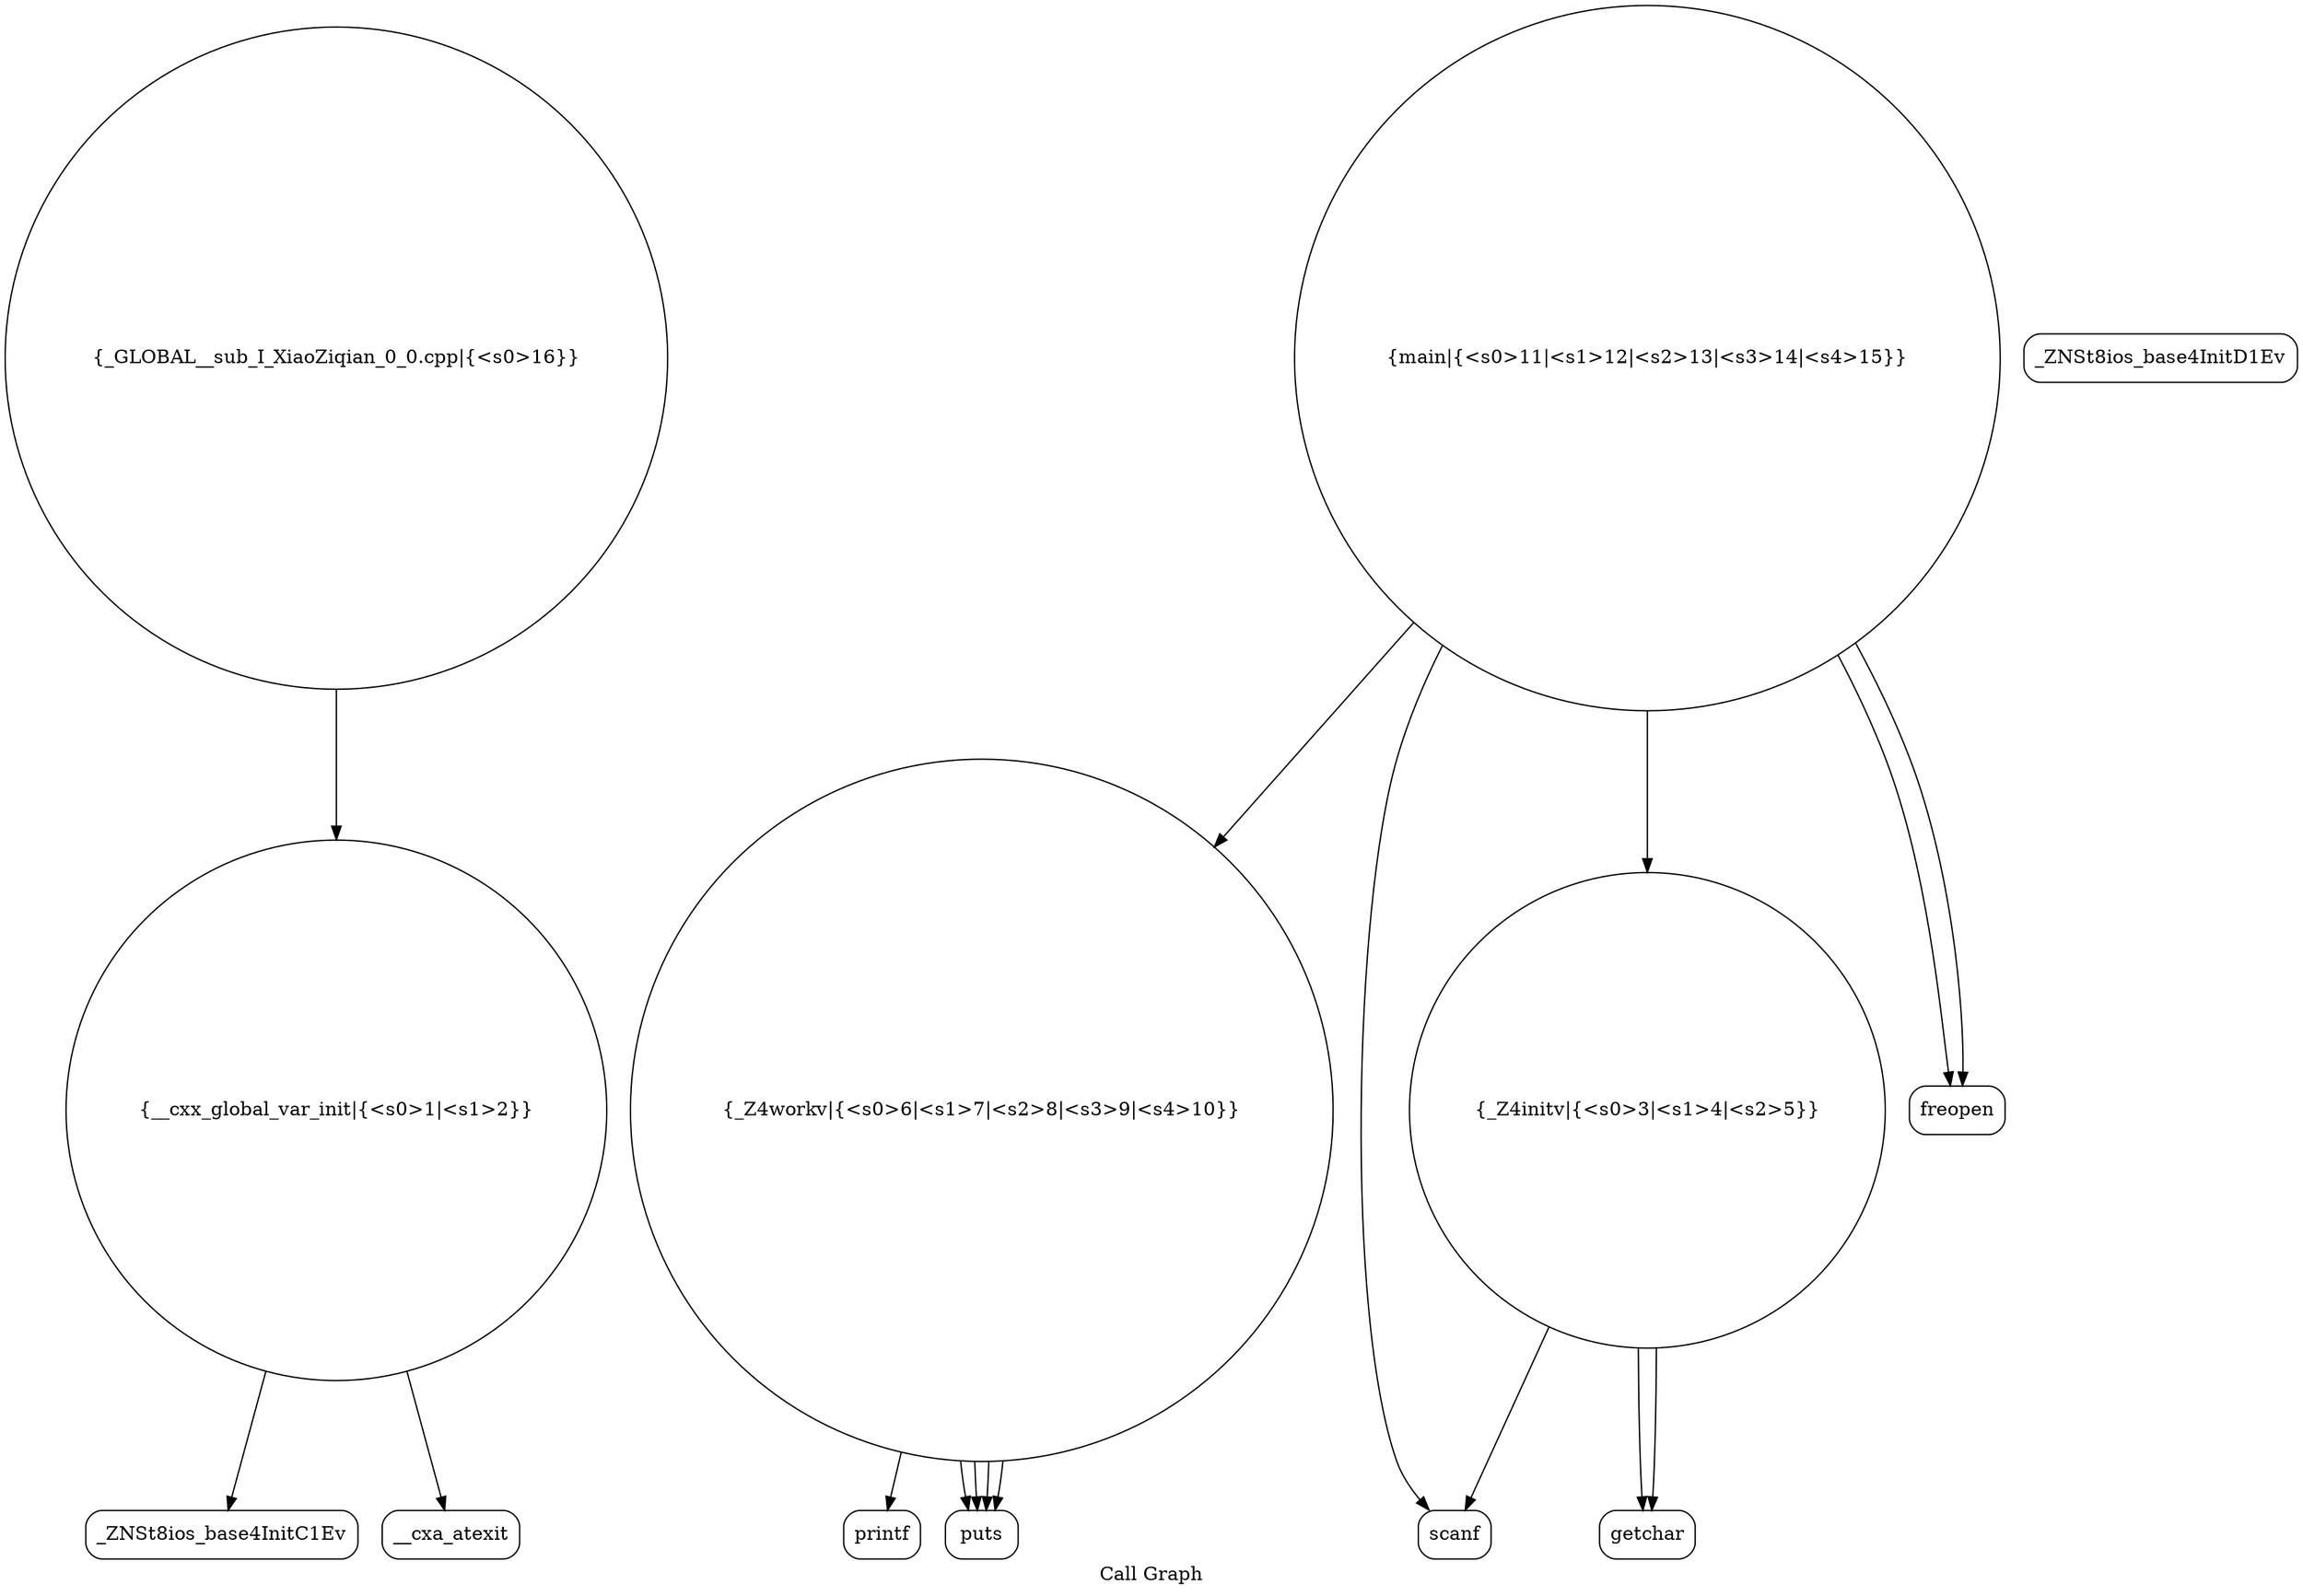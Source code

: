 digraph "Call Graph" {
	label="Call Graph";

	Node0x55fa5d1c2420 [shape=record,shape=circle,label="{__cxx_global_var_init|{<s0>1|<s1>2}}"];
	Node0x55fa5d1c2420:s0 -> Node0x55fa5d1c28b0[color=black];
	Node0x55fa5d1c2420:s1 -> Node0x55fa5d1c29b0[color=black];
	Node0x55fa5d1c2bb0 [shape=record,shape=circle,label="{_Z4workv|{<s0>6|<s1>7|<s2>8|<s3>9|<s4>10}}"];
	Node0x55fa5d1c2bb0:s0 -> Node0x55fa5d1c2c30[color=black];
	Node0x55fa5d1c2bb0:s1 -> Node0x55fa5d1c2cb0[color=black];
	Node0x55fa5d1c2bb0:s2 -> Node0x55fa5d1c2cb0[color=black];
	Node0x55fa5d1c2bb0:s3 -> Node0x55fa5d1c2cb0[color=black];
	Node0x55fa5d1c2bb0:s4 -> Node0x55fa5d1c2cb0[color=black];
	Node0x55fa5d1c2930 [shape=record,shape=Mrecord,label="{_ZNSt8ios_base4InitD1Ev}"];
	Node0x55fa5d1c2cb0 [shape=record,shape=Mrecord,label="{puts}"];
	Node0x55fa5d1c2a30 [shape=record,shape=circle,label="{_Z4initv|{<s0>3|<s1>4|<s2>5}}"];
	Node0x55fa5d1c2a30:s0 -> Node0x55fa5d1c2ab0[color=black];
	Node0x55fa5d1c2a30:s1 -> Node0x55fa5d1c2b30[color=black];
	Node0x55fa5d1c2a30:s2 -> Node0x55fa5d1c2b30[color=black];
	Node0x55fa5d1c2db0 [shape=record,shape=Mrecord,label="{freopen}"];
	Node0x55fa5d1c2b30 [shape=record,shape=Mrecord,label="{getchar}"];
	Node0x55fa5d1c28b0 [shape=record,shape=Mrecord,label="{_ZNSt8ios_base4InitC1Ev}"];
	Node0x55fa5d1c2c30 [shape=record,shape=Mrecord,label="{printf}"];
	Node0x55fa5d1c29b0 [shape=record,shape=Mrecord,label="{__cxa_atexit}"];
	Node0x55fa5d1c2d30 [shape=record,shape=circle,label="{main|{<s0>11|<s1>12|<s2>13|<s3>14|<s4>15}}"];
	Node0x55fa5d1c2d30:s0 -> Node0x55fa5d1c2db0[color=black];
	Node0x55fa5d1c2d30:s1 -> Node0x55fa5d1c2db0[color=black];
	Node0x55fa5d1c2d30:s2 -> Node0x55fa5d1c2ab0[color=black];
	Node0x55fa5d1c2d30:s3 -> Node0x55fa5d1c2a30[color=black];
	Node0x55fa5d1c2d30:s4 -> Node0x55fa5d1c2bb0[color=black];
	Node0x55fa5d1c2ab0 [shape=record,shape=Mrecord,label="{scanf}"];
	Node0x55fa5d1c2e30 [shape=record,shape=circle,label="{_GLOBAL__sub_I_XiaoZiqian_0_0.cpp|{<s0>16}}"];
	Node0x55fa5d1c2e30:s0 -> Node0x55fa5d1c2420[color=black];
}
